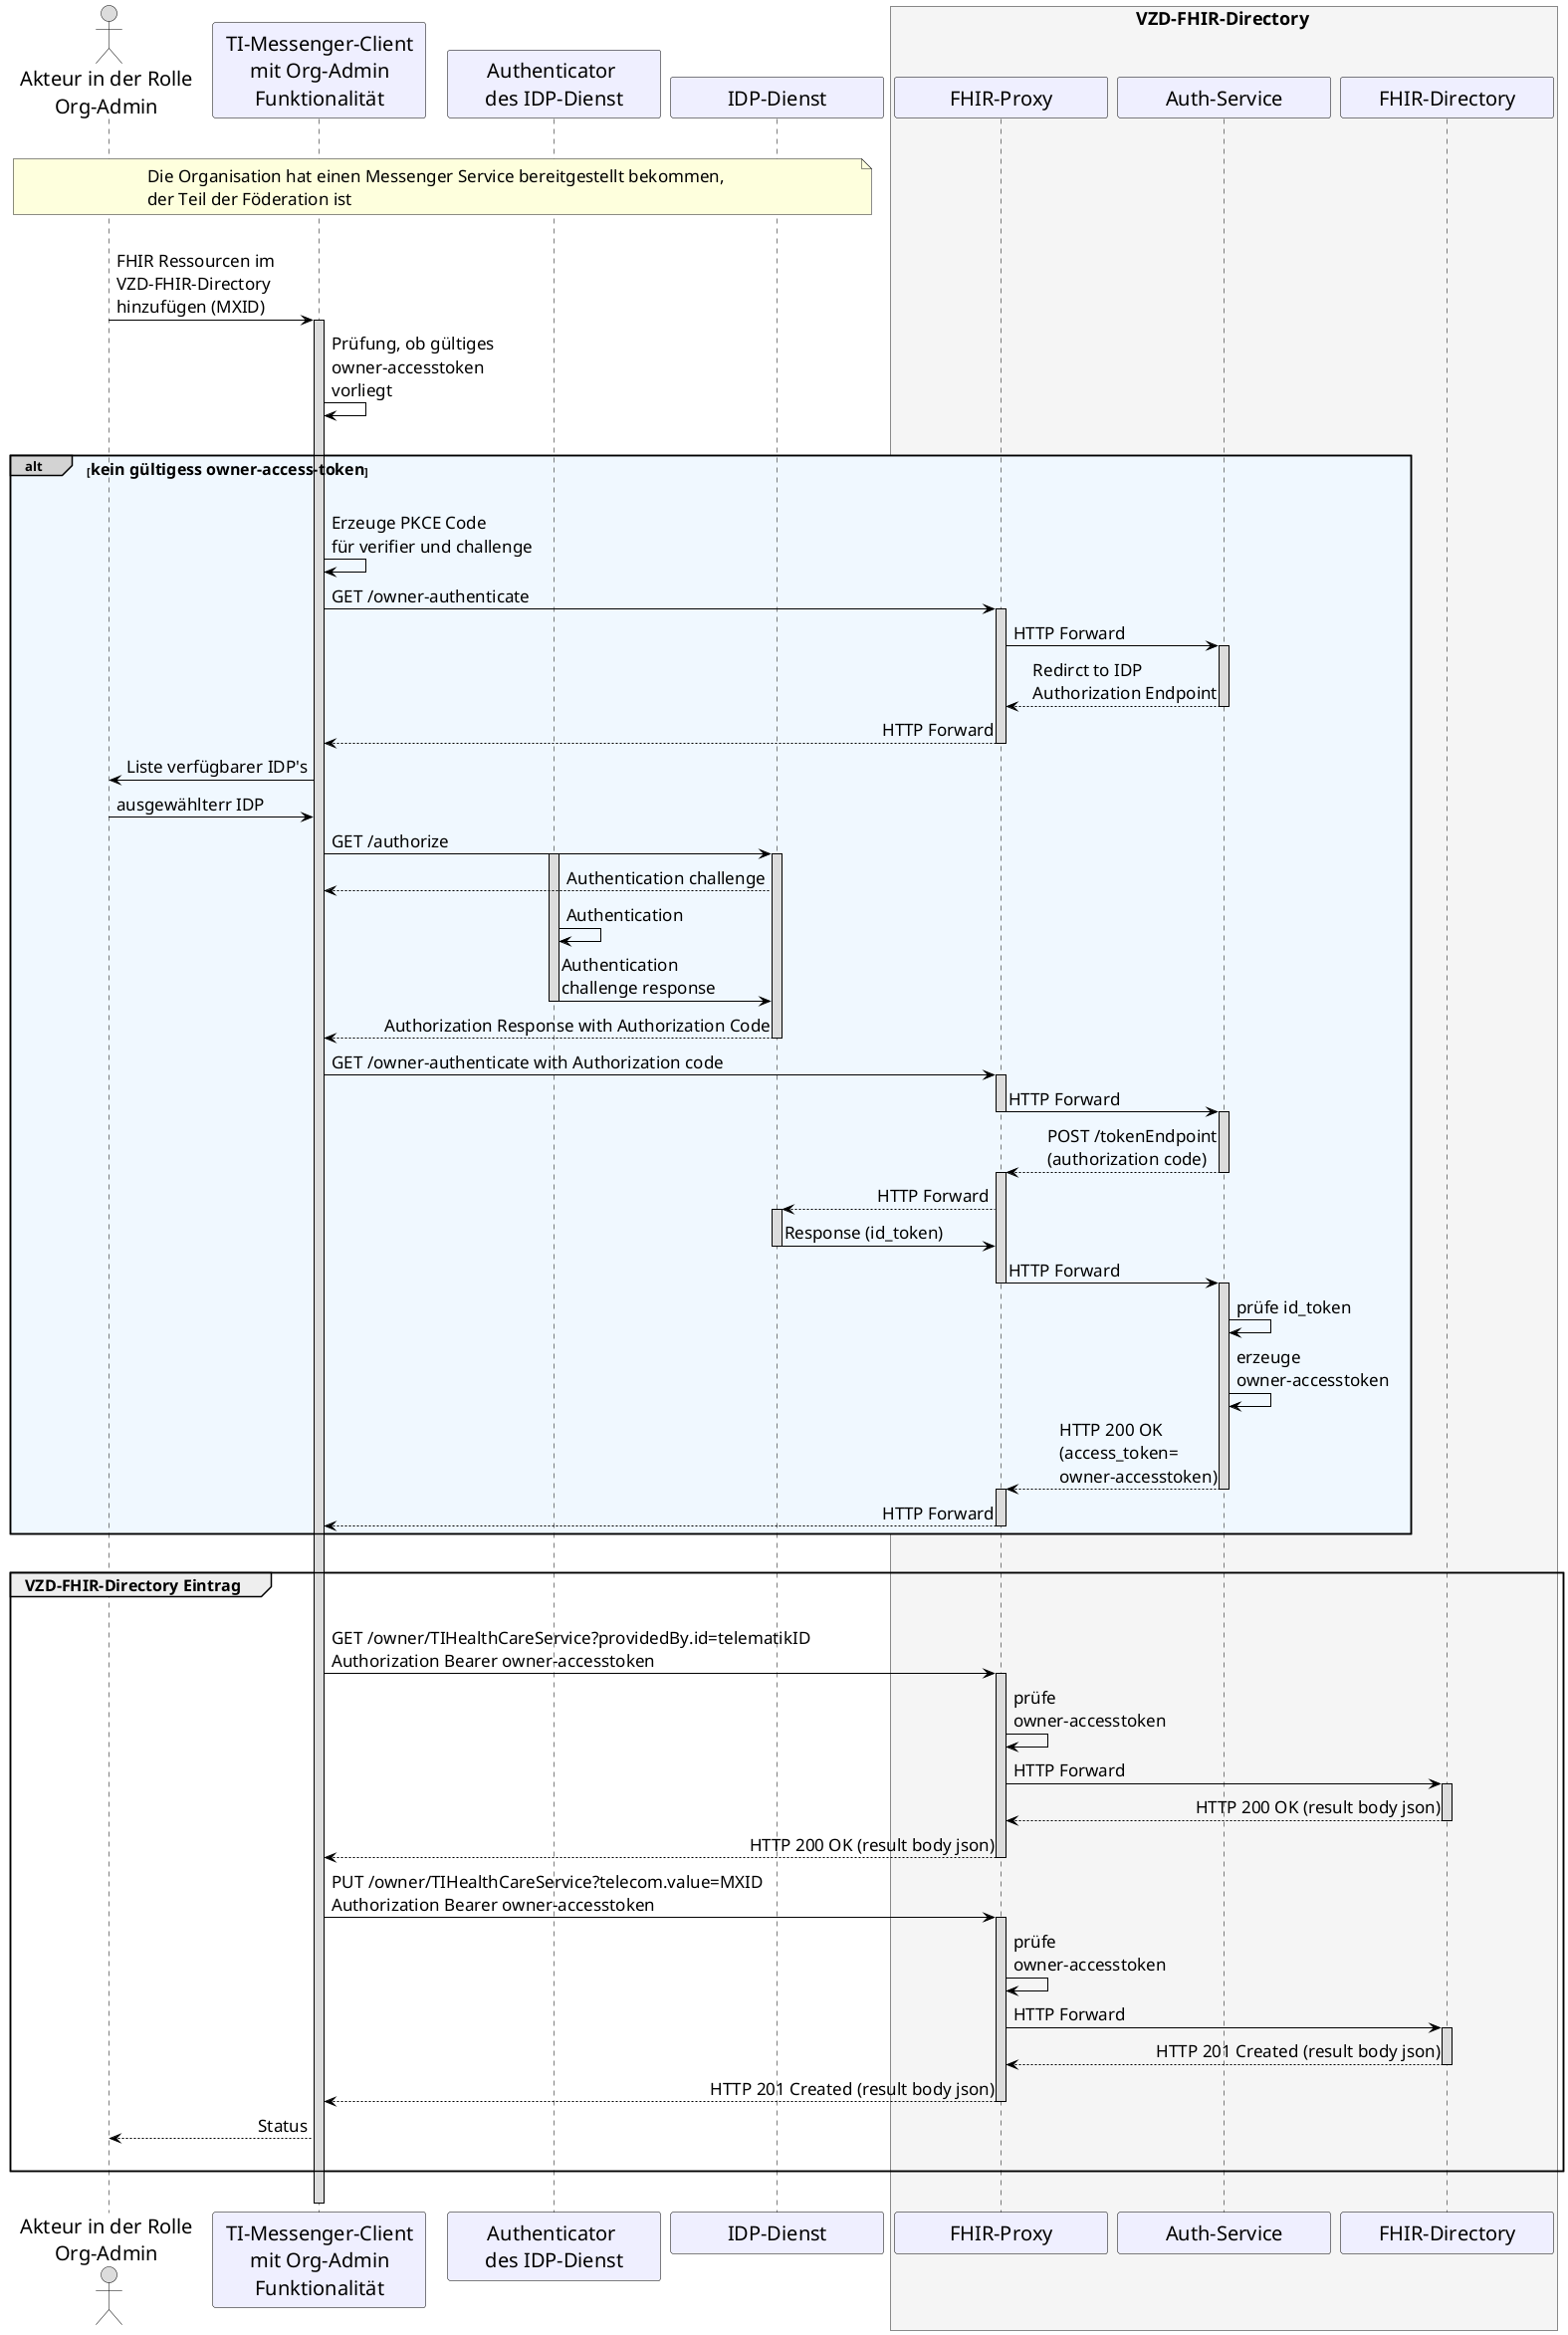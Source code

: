 /' 
# TI-Messenger 1.1
# TI-Messenger-Dienst
# UC - 10059
# Sequence Diagram
# Name: Bereitstellung eines Messenger Service für eine Organisation
'/

@startuml
skinparam sequenceMessageAlign direction
skinparam minClassWidth 200
skinparam BoxPadding 1
skinparam sequenceReferenceHeaderBackgroundColor palegreen
scale max 2048 width

skinparam sequence {
ArrowColor black
ArrowFontSize 17
ActorBorderColor black
LifeLineBorderColor black
LifeLineBackgroundColor Gainsboro

ParticipantBorderColor Motivation
ParticipantBackgroundColor Motivation
ParticipantFontName Impact
ParticipantFontSize 20
ParticipantFontColor black
ParticipantBorderColor Black
ParticipantBackgroundColor MOTIVATION

ActorBackgroundColor Gainsboro
ActorFontColor black
ActorFontSize 20
ActorFontName Aapex
}
    actor U as "Akteur in der Rolle\nOrg-Admin"
    participant C as "TI-Messenger-Client\n mit Org-Admin \nFunktionalität"
    participant A as "Authenticator \ndes IDP-Dienst"
    participant I as "IDP-Dienst" 
    box <size:18>VZD-FHIR-Directory</size> #WhiteSmoke
      participant FP as "FHIR-Proxy"
      participant Auth as "Auth-Service"
      participant VZD as "FHIR-Directory"
    end box

|||
note over U, I: <size:17>Die Organisation hat einen Messenger Service bereitgestellt bekommen, \n<size:17>der Teil der Föderation ist</size>
|||

U->C: FHIR Ressourcen im \nVZD-FHIR-Directory \nhinzufügen (MXID)
  Activate C
C->C: Prüfung, ob gültiges \nowner-accesstoken \nvorliegt

|||
alt#LightGrey #AliceBlue <size:16>kein gültigess owner-access-token</size>
|||

  C->C: Erzeuge PKCE Code \nfür verifier und challenge
  C->FP: GET /owner-authenticate
    Activate FP
  FP->Auth: HTTP Forward
    Activate Auth
  Auth-->FP: Redirct to IDP \nAuthorization Endpoint
    Deactivate Auth
  FP-->C: HTTP Forward
    Deactivate FP
        
  C->U: Liste verfügbarer IDP's
  U->C: ausgewählterr IDP
    
  C->I: GET /authorize
    Activate A
    Activate I
  I-->C: Authentication challenge
  A->A: Authentication
  A->I: Authentication \nchallenge response
    Deactivate A
  I-->C: Authorization Response with Authorization Code
    Deactivate I
          
  C->FP: GET /owner-authenticate with Authorization code
    Activate FP
  FP->Auth: HTTP Forward
    Deactivate FP
    Activate Auth
  Auth-->FP: POST /tokenEndpoint\n(authorization code)
    Deactivate Auth
    Activate FP
  FP-->I: HTTP Forward
    Activate I
  I->FP: Response (id_token)
    Deactivate I
  FP->Auth: HTTP Forward
    Deactivate FP
    Activate Auth
  Auth->Auth: prüfe id_token
  Auth->Auth: erzeuge \nowner-accesstoken
  Auth-->FP: HTTP 200 OK \n(access_token=\nowner-accesstoken)
    Deactivate Auth
    Activate FP
  FP-->C: HTTP Forward
    Deactivate FP
end
      
|||

group <size:16>VZD-FHIR-Directory Eintrag</size>
  |||
  C->FP: GET /owner/TIHealthCareService?providedBy.id=telematikID \nAuthorization Bearer owner-accesstoken
    Activate FP
  FP->FP: prüfe \nowner-accesstoken
  FP->VZD: HTTP Forward
    Activate VZD
  VZD-->FP: HTTP 200 OK (result body json)
    Deactivate VZD
  FP-->C: HTTP 200 OK (result body json)
    Deactivate FP
  C->FP: PUT /owner/TIHealthCareService?telecom.value=MXID \nAuthorization Bearer owner-accesstoken
    Activate FP
  FP->FP: prüfe \nowner-accesstoken
  FP->VZD: HTTP Forward
    Activate VZD
  VZD-->FP: HTTP 201 Created (result body json)
    Deactivate VZD
  FP-->C: HTTP 201 Created (result body json)
    Deactivate FP
  C-->U: Status    
  |||
end
|||

  Deactivate C
@enduml
